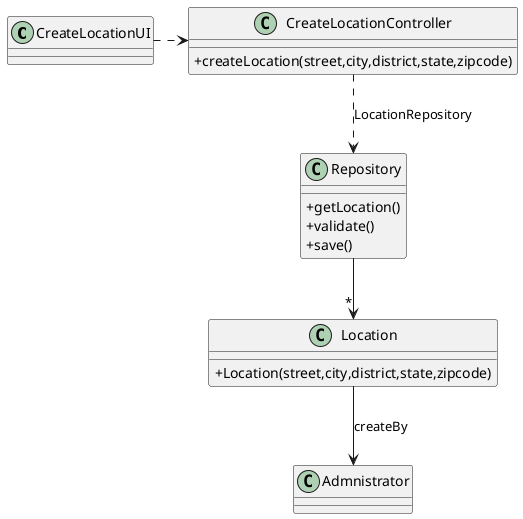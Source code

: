 @startuml
'skinparam monochrome true
skinparam packageStyle rectangle
skinparam shadowing false
skinparam linetype polyline
'skinparam linetype orto

skinparam classAttributeIconSize 0

'left to right direction

class CreateLocationUI{
}

class CreateLocationController {
    + createLocation(street,city,district,state,zipcode)
   
}




class Repository{
    +getLocation()
    +validate()
    +save()
}

class Location{
    + Location(street,city,district,state,zipcode)

}



Class Admnistrator{
}







CreateLocationUI .> CreateLocationController

CreateLocationController ..> Repository : LocationRepository

Repository --> "*" Location

Location --> Admnistrator : createBy
@enduml